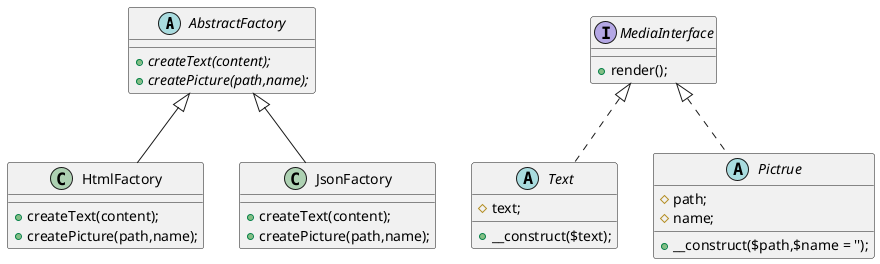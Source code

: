 @startuml

abstract class AbstractFactory{
   {abstract} + createText(content);
   {abstract} + createPicture(path,name);
}
class HtmlFactory extends AbstractFactory{
    + createText(content);
    + createPicture(path,name);
}

class JsonFactory extends AbstractFactory{
    + createText(content);
    + createPicture(path,name);
}





interface  MediaInterface{
    + render();
}

abstract class Text implements  MediaInterface{
    #  text;
    +  __construct($text);
}

abstract class Pictrue implements  MediaInterface{
    # path;
    # name;
    + __construct($path,$name = '');
}
@enduml